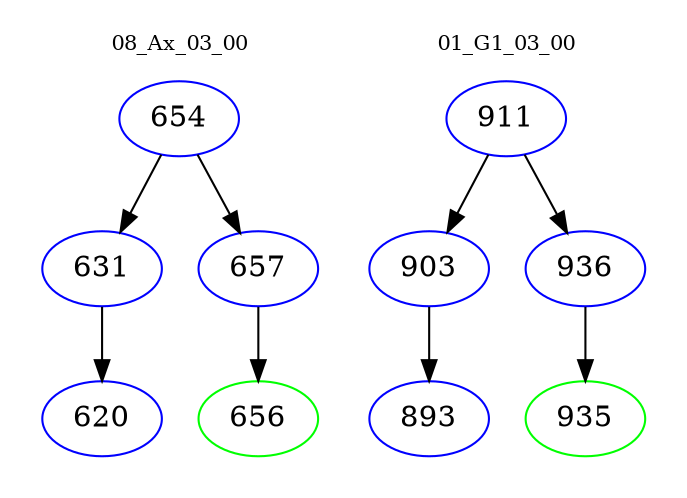 digraph{
subgraph cluster_0 {
color = white
label = "08_Ax_03_00";
fontsize=10;
T0_654 [label="654", color="blue"]
T0_654 -> T0_631 [color="black"]
T0_631 [label="631", color="blue"]
T0_631 -> T0_620 [color="black"]
T0_620 [label="620", color="blue"]
T0_654 -> T0_657 [color="black"]
T0_657 [label="657", color="blue"]
T0_657 -> T0_656 [color="black"]
T0_656 [label="656", color="green"]
}
subgraph cluster_1 {
color = white
label = "01_G1_03_00";
fontsize=10;
T1_911 [label="911", color="blue"]
T1_911 -> T1_903 [color="black"]
T1_903 [label="903", color="blue"]
T1_903 -> T1_893 [color="black"]
T1_893 [label="893", color="blue"]
T1_911 -> T1_936 [color="black"]
T1_936 [label="936", color="blue"]
T1_936 -> T1_935 [color="black"]
T1_935 [label="935", color="green"]
}
}
